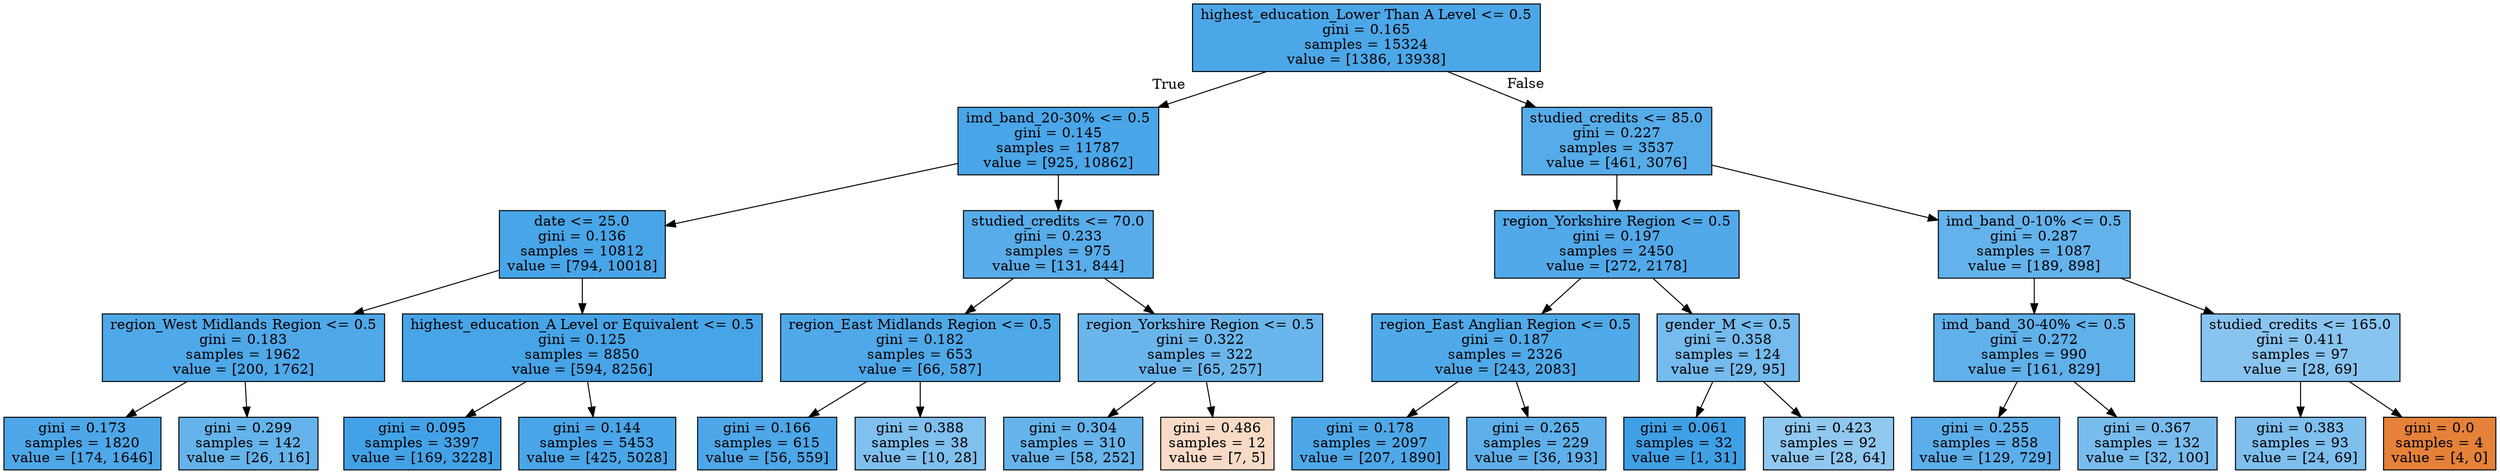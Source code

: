 digraph Tree {
node [shape=box, style="filled", color="black"] ;
0 [label="highest_education_Lower Than A Level <= 0.5\ngini = 0.165\nsamples = 15324\nvalue = [1386, 13938]", fillcolor="#399de5e6"] ;
1 [label="imd_band_20-30% <= 0.5\ngini = 0.145\nsamples = 11787\nvalue = [925, 10862]", fillcolor="#399de5e9"] ;
0 -> 1 [labeldistance=2.5, labelangle=45, headlabel="True"] ;
2 [label="date <= 25.0\ngini = 0.136\nsamples = 10812\nvalue = [794, 10018]", fillcolor="#399de5eb"] ;
1 -> 2 ;
3 [label="region_West Midlands Region <= 0.5\ngini = 0.183\nsamples = 1962\nvalue = [200, 1762]", fillcolor="#399de5e2"] ;
2 -> 3 ;
4 [label="gini = 0.173\nsamples = 1820\nvalue = [174, 1646]", fillcolor="#399de5e4"] ;
3 -> 4 ;
5 [label="gini = 0.299\nsamples = 142\nvalue = [26, 116]", fillcolor="#399de5c6"] ;
3 -> 5 ;
6 [label="highest_education_A Level or Equivalent <= 0.5\ngini = 0.125\nsamples = 8850\nvalue = [594, 8256]", fillcolor="#399de5ed"] ;
2 -> 6 ;
7 [label="gini = 0.095\nsamples = 3397\nvalue = [169, 3228]", fillcolor="#399de5f2"] ;
6 -> 7 ;
8 [label="gini = 0.144\nsamples = 5453\nvalue = [425, 5028]", fillcolor="#399de5e9"] ;
6 -> 8 ;
9 [label="studied_credits <= 70.0\ngini = 0.233\nsamples = 975\nvalue = [131, 844]", fillcolor="#399de5d7"] ;
1 -> 9 ;
10 [label="region_East Midlands Region <= 0.5\ngini = 0.182\nsamples = 653\nvalue = [66, 587]", fillcolor="#399de5e2"] ;
9 -> 10 ;
11 [label="gini = 0.166\nsamples = 615\nvalue = [56, 559]", fillcolor="#399de5e5"] ;
10 -> 11 ;
12 [label="gini = 0.388\nsamples = 38\nvalue = [10, 28]", fillcolor="#399de5a4"] ;
10 -> 12 ;
13 [label="region_Yorkshire Region <= 0.5\ngini = 0.322\nsamples = 322\nvalue = [65, 257]", fillcolor="#399de5bf"] ;
9 -> 13 ;
14 [label="gini = 0.304\nsamples = 310\nvalue = [58, 252]", fillcolor="#399de5c4"] ;
13 -> 14 ;
15 [label="gini = 0.486\nsamples = 12\nvalue = [7, 5]", fillcolor="#e5813949"] ;
13 -> 15 ;
16 [label="studied_credits <= 85.0\ngini = 0.227\nsamples = 3537\nvalue = [461, 3076]", fillcolor="#399de5d9"] ;
0 -> 16 [labeldistance=2.5, labelangle=-45, headlabel="False"] ;
17 [label="region_Yorkshire Region <= 0.5\ngini = 0.197\nsamples = 2450\nvalue = [272, 2178]", fillcolor="#399de5df"] ;
16 -> 17 ;
18 [label="region_East Anglian Region <= 0.5\ngini = 0.187\nsamples = 2326\nvalue = [243, 2083]", fillcolor="#399de5e1"] ;
17 -> 18 ;
19 [label="gini = 0.178\nsamples = 2097\nvalue = [207, 1890]", fillcolor="#399de5e3"] ;
18 -> 19 ;
20 [label="gini = 0.265\nsamples = 229\nvalue = [36, 193]", fillcolor="#399de5cf"] ;
18 -> 20 ;
21 [label="gender_M <= 0.5\ngini = 0.358\nsamples = 124\nvalue = [29, 95]", fillcolor="#399de5b1"] ;
17 -> 21 ;
22 [label="gini = 0.061\nsamples = 32\nvalue = [1, 31]", fillcolor="#399de5f7"] ;
21 -> 22 ;
23 [label="gini = 0.423\nsamples = 92\nvalue = [28, 64]", fillcolor="#399de58f"] ;
21 -> 23 ;
24 [label="imd_band_0-10% <= 0.5\ngini = 0.287\nsamples = 1087\nvalue = [189, 898]", fillcolor="#399de5c9"] ;
16 -> 24 ;
25 [label="imd_band_30-40% <= 0.5\ngini = 0.272\nsamples = 990\nvalue = [161, 829]", fillcolor="#399de5cd"] ;
24 -> 25 ;
26 [label="gini = 0.255\nsamples = 858\nvalue = [129, 729]", fillcolor="#399de5d2"] ;
25 -> 26 ;
27 [label="gini = 0.367\nsamples = 132\nvalue = [32, 100]", fillcolor="#399de5ad"] ;
25 -> 27 ;
28 [label="studied_credits <= 165.0\ngini = 0.411\nsamples = 97\nvalue = [28, 69]", fillcolor="#399de598"] ;
24 -> 28 ;
29 [label="gini = 0.383\nsamples = 93\nvalue = [24, 69]", fillcolor="#399de5a6"] ;
28 -> 29 ;
30 [label="gini = 0.0\nsamples = 4\nvalue = [4, 0]", fillcolor="#e58139ff"] ;
28 -> 30 ;
}